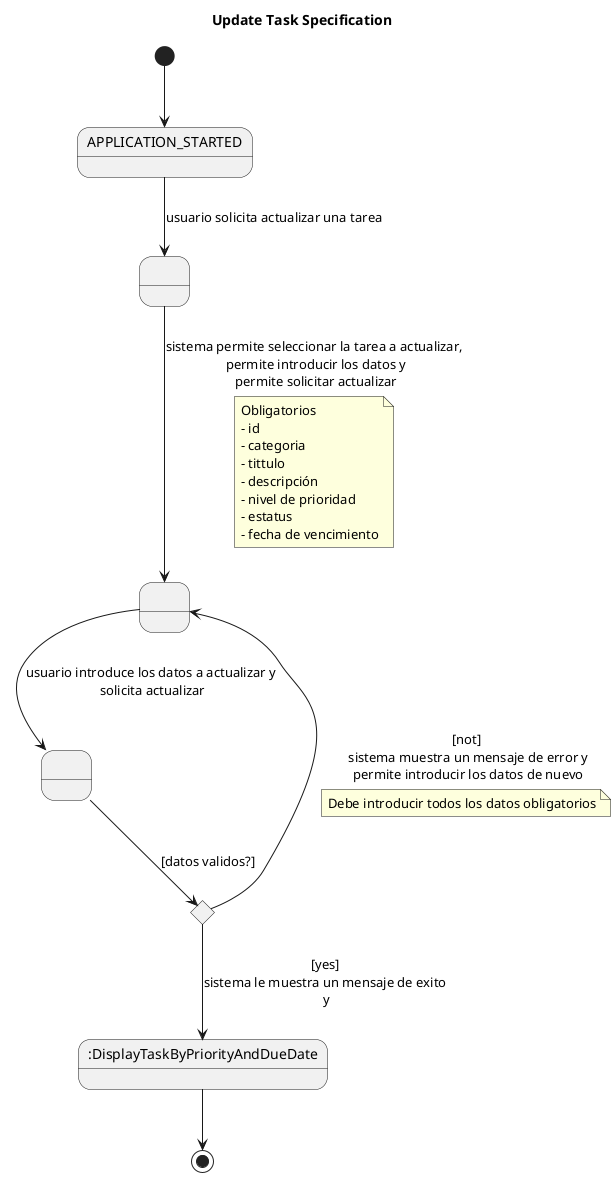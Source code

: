 @startuml UpdateTaskSpecification
    title Update Task Specification


state ":DisplayTaskByPriorityAndDueDate" as DisplayTaskByPriorityAndDueDate

state " " as A
state " " as B
state " " as C

state isValid <<choice>>

[*] --> APPLICATION_STARTED
    APPLICATION_STARTED --> A : usuario solicita actualizar una tarea
    A --> B : sistema permite seleccionar la tarea a actualizar,\n permite introducir los datos y\n permite solicitar actualizar
        note on link
            Obligatorios
            - id
            - categoria
            - tittulo
            - descripción
            - nivel de prioridad
            - estatus 
            - fecha de vencimiento
        endnote
    B --> C : usuario introduce los datos a actualizar y\n solicita actualizar
    C --> isValid : [datos validos?]
        isValid --> DisplayTaskByPriorityAndDueDate : [yes]\nsistema le muestra un mensaje de exito\n y
    isValid -up-> B : [not]\n sistema muestra un mensaje de error y\n permite introducir los datos de nuevo
        note on link
            Debe introducir todos los datos obligatorios
        endnote
DisplayTaskByPriorityAndDueDate --> [*]
@enduml